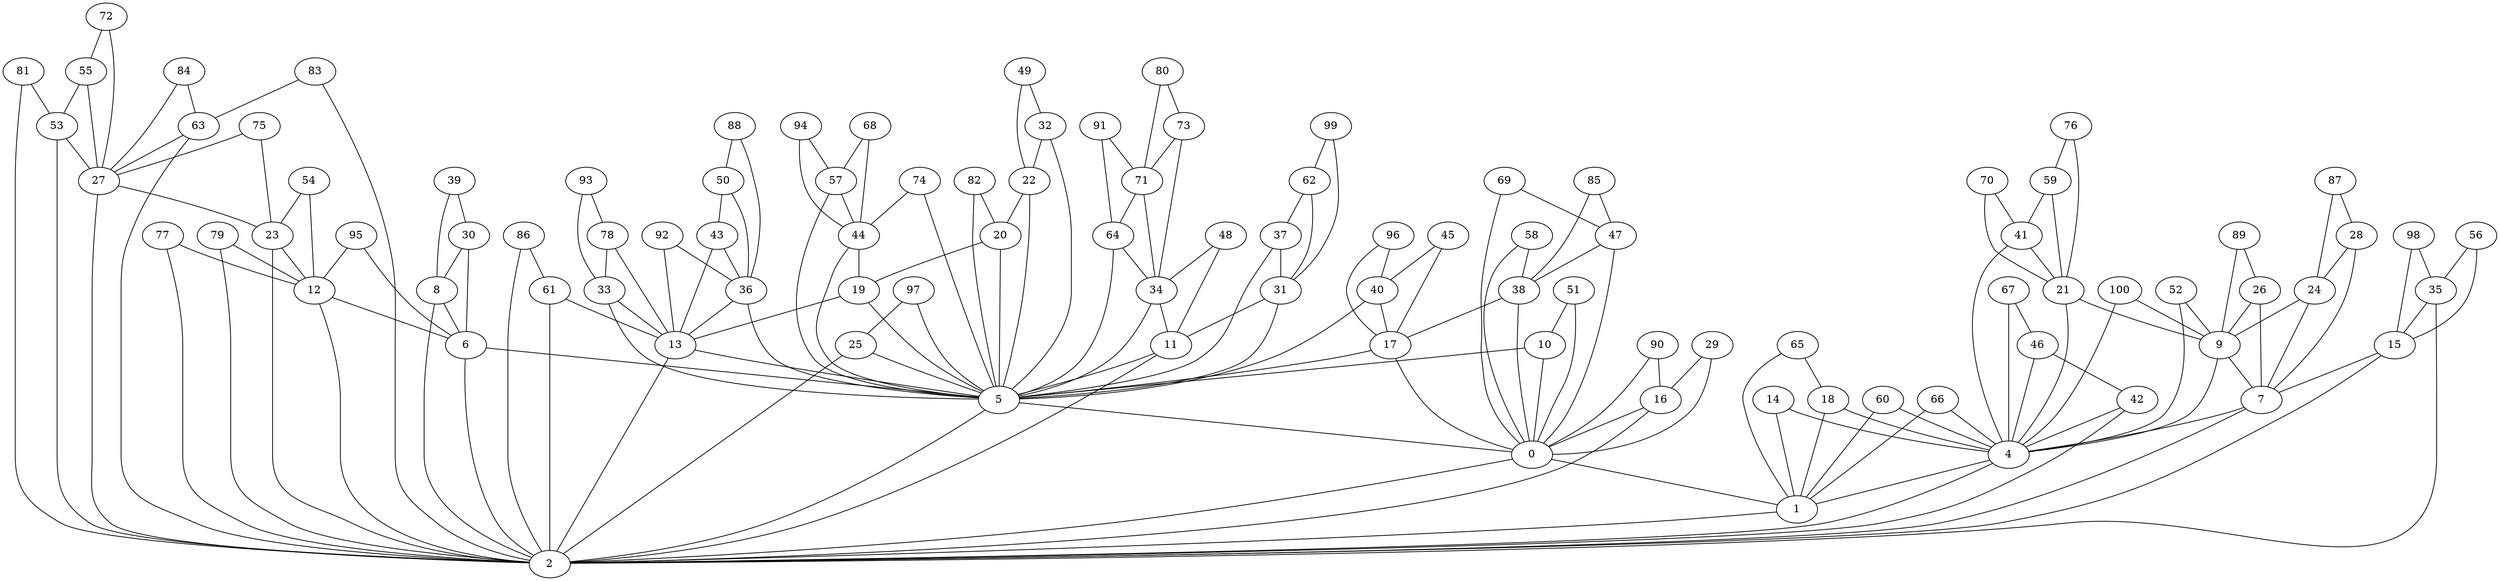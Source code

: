 strict graph G {
0;
1;
2;
4;
5;
6;
7;
8;
9;
10;
11;
12;
13;
14;
15;
16;
17;
18;
19;
20;
21;
22;
23;
24;
25;
26;
27;
28;
29;
30;
31;
32;
33;
34;
35;
36;
37;
38;
39;
40;
41;
42;
43;
44;
45;
46;
47;
48;
49;
50;
51;
52;
53;
54;
55;
56;
57;
58;
59;
60;
61;
62;
63;
64;
65;
66;
67;
68;
69;
70;
71;
72;
73;
74;
75;
76;
77;
78;
79;
80;
81;
82;
83;
84;
85;
86;
87;
88;
89;
90;
91;
92;
93;
94;
95;
96;
97;
98;
99;
100;
86 -- 2;
46 -- 4;
40 -- 5;
14 -- 4;
81 -- 2;
77 -- 12;
40 -- 17;
51 -- 10;
5 -- 2;
56 -- 35;
65 -- 18;
73 -- 34;
92 -- 36;
13 -- 2;
41 -- 21;
7 -- 2;
9 -- 4;
74 -- 44;
35 -- 2;
59 -- 41;
8 -- 2;
81 -- 53;
83 -- 2;
84 -- 63;
82 -- 20;
85 -- 47;
34 -- 11;
87 -- 28;
4 -- 1;
15 -- 7;
39 -- 30;
39 -- 8;
54 -- 23;
57 -- 5;
53 -- 2;
79 -- 2;
60 -- 1;
61 -- 2;
67 -- 4;
97 -- 25;
33 -- 5;
21 -- 9;
93 -- 78;
33 -- 13;
72 -- 27;
50 -- 43;
15 -- 2;
26 -- 9;
44 -- 5;
56 -- 15;
88 -- 50;
63 -- 27;
91 -- 64;
36 -- 5;
18 -- 4;
42 -- 4;
62 -- 31;
12 -- 6;
98 -- 35;
8 -- 6;
79 -- 12;
18 -- 1;
94 -- 57;
62 -- 37;
99 -- 62;
1 -- 2;
30 -- 6;
11 -- 5;
64 -- 5;
59 -- 21;
89 -- 9;
80 -- 71;
93 -- 33;
100 -- 4;
58 -- 38;
94 -- 44;
12 -- 2;
66 -- 1;
43 -- 13;
84 -- 27;
20 -- 19;
43 -- 36;
63 -- 2;
76 -- 59;
71 -- 64;
22 -- 20;
31 -- 11;
37 -- 31;
51 -- 0;
70 -- 41;
20 -- 5;
73 -- 71;
67 -- 46;
85 -- 38;
82 -- 5;
96 -- 40;
31 -- 5;
36 -- 13;
49 -- 22;
77 -- 2;
19 -- 13;
90 -- 16;
57 -- 44;
45 -- 17;
78 -- 13;
89 -- 26;
22 -- 5;
58 -- 0;
61 -- 13;
6 -- 5;
11 -- 2;
27 -- 23;
27 -- 2;
48 -- 34;
16 -- 0;
52 -- 9;
86 -- 61;
64 -- 34;
7 -- 4;
35 -- 15;
65 -- 1;
74 -- 5;
76 -- 21;
55 -- 53;
45 -- 40;
68 -- 44;
28 -- 7;
69 -- 47;
54 -- 12;
66 -- 4;
28 -- 24;
37 -- 5;
87 -- 24;
10 -- 0;
41 -- 4;
91 -- 71;
78 -- 33;
21 -- 4;
97 -- 5;
95 -- 6;
34 -- 5;
25 -- 2;
80 -- 73;
25 -- 5;
38 -- 0;
17 -- 0;
88 -- 36;
30 -- 8;
71 -- 34;
48 -- 11;
19 -- 5;
10 -- 5;
70 -- 21;
83 -- 63;
13 -- 5;
60 -- 4;
92 -- 13;
50 -- 36;
55 -- 27;
95 -- 12;
46 -- 42;
47 -- 0;
29 -- 16;
26 -- 7;
29 -- 0;
16 -- 2;
42 -- 2;
75 -- 23;
52 -- 4;
0 -- 2;
23 -- 2;
24 -- 7;
44 -- 19;
49 -- 32;
90 -- 0;
32 -- 5;
4 -- 2;
53 -- 27;
98 -- 15;
24 -- 9;
14 -- 1;
17 -- 5;
72 -- 55;
96 -- 17;
0 -- 1;
68 -- 57;
99 -- 31;
69 -- 0;
100 -- 9;
9 -- 7;
23 -- 12;
32 -- 22;
38 -- 17;
75 -- 27;
5 -- 0;
6 -- 2;
47 -- 38;
}
